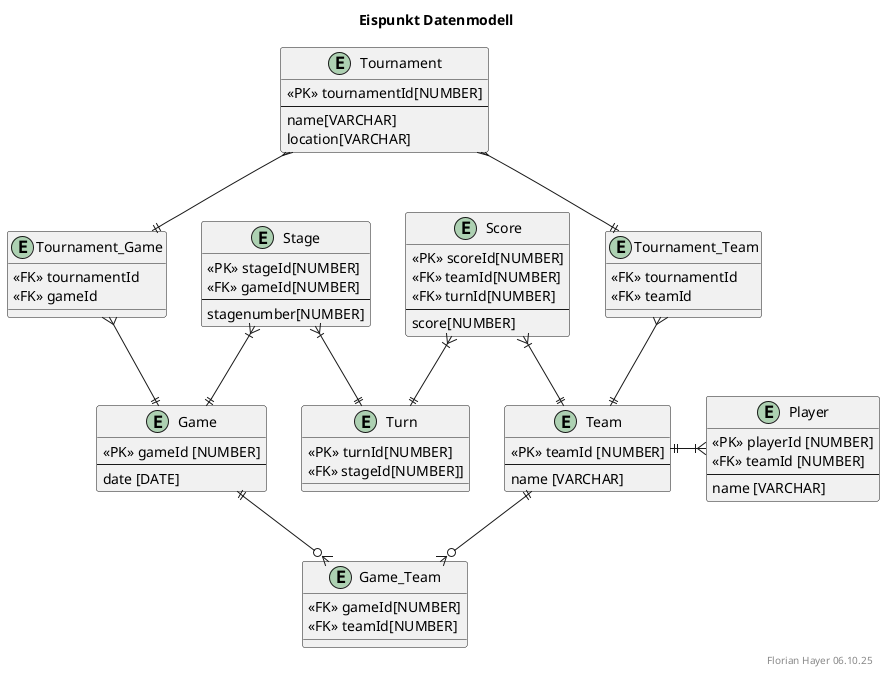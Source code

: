 @startuml
    title Eispunkt Datenmodell

    entity Game{
        <<PK>> gameId [NUMBER]
        --
        date [DATE]
    }

    entity Game_Team{
        <<FK>> gameId[NUMBER]
        <<FK>> teamId[NUMBER]
    }

    entity Team{
        <<PK>> teamId [NUMBER]
        --
        name [VARCHAR]
    }

    entity Player{
        <<PK>> playerId [NUMBER]
        <<FK>> teamId [NUMBER]
        --
        name [VARCHAR]
    }

    entity Stage{
        <<PK>> stageId[NUMBER]
        <<FK>> gameId[NUMBER]
        --
        stagenumber[NUMBER]
    }

    entity Turn {
        <<PK>> turnId[NUMBER]
        <<FK>> stageId[NUMBER]]
    }

    entity Score{
        <<PK>> scoreId[NUMBER]
        <<FK>> teamId[NUMBER]
        <<FK>> turnId[NUMBER]
        --
        score[NUMBER]
    }

    entity Tournament {
        <<PK>> tournamentId[NUMBER]
        --
        name[VARCHAR]
        location[VARCHAR]
    }

    entity Tournament_Game {
        <<FK>> tournamentId
        <<FK>> gameId
    }

    entity Tournament_Team {
        <<FK>> tournamentId
        <<FK>> teamId
    }

    Team||--o{Game_Team
    Game||--o{Game_Team
    Stage}|-||Game
    Team||-|{Player
    Score}|--||Team
    Score}|--||Turn
    Stage}|--||Turn
    Tournament}--||Tournament_Team
    Tournament}--||Tournament_Game
    Tournament_Team}--||Team
    Tournament_Game}--||Game

    right footer Florian Hayer 06.10.25 
@enduml